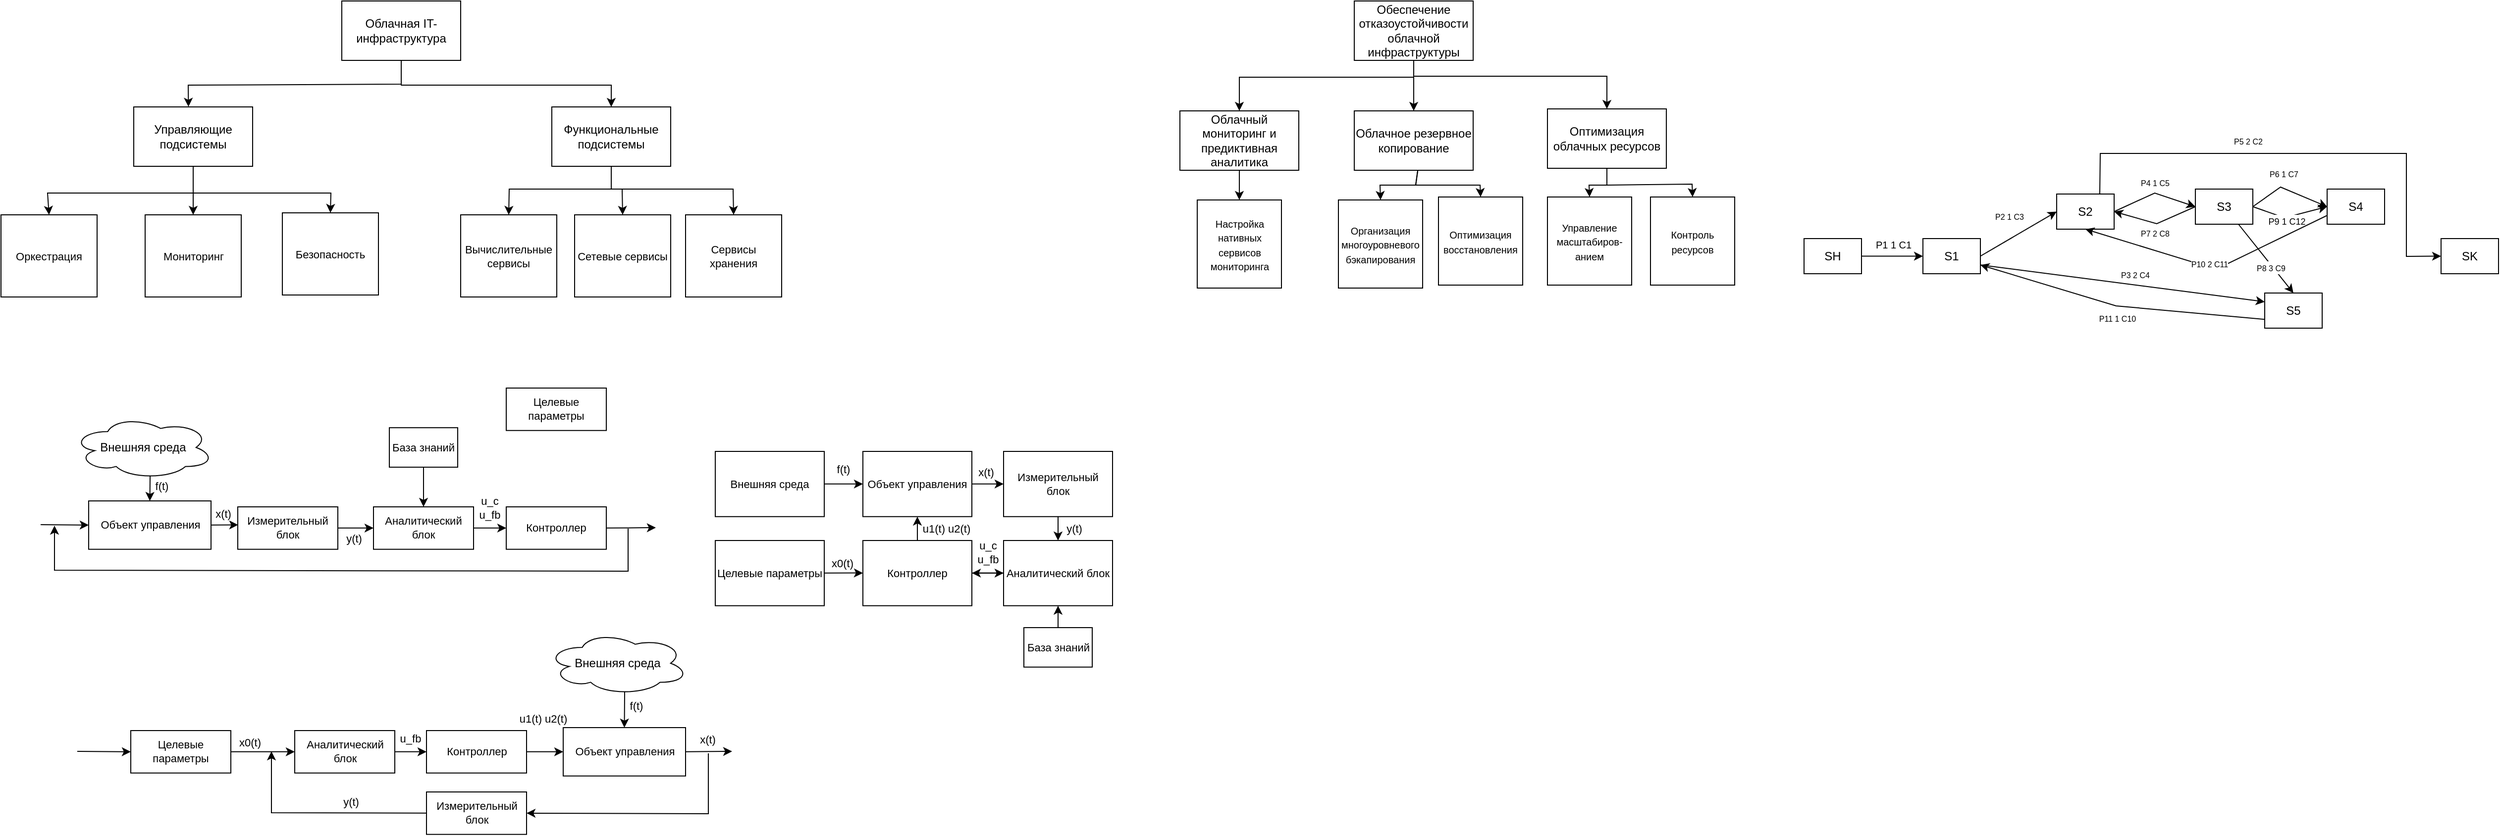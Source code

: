 <mxfile version="26.2.13">
  <diagram name="Страница — 1" id="a0nIVQFMLuUEzL4oQPMq">
    <mxGraphModel dx="2470" dy="957" grid="0" gridSize="10" guides="1" tooltips="1" connect="1" arrows="1" fold="1" page="0" pageScale="1" pageWidth="827" pageHeight="1169" background="light-dark(#FFFFFF,#FFFFFF)" math="0" shadow="0">
      <root>
        <mxCell id="0" />
        <mxCell id="1" parent="0" />
        <mxCell id="6AQP2gYK-ikNi4fo5GKm-2" value="&lt;font style=&quot;color: light-dark(rgb(0, 0, 0), rgb(0, 0, 0));&quot;&gt;Облачный мониторинг и предиктивная аналитика&lt;/font&gt;" style="rounded=0;whiteSpace=wrap;html=1;fillColor=light-dark(#FFFFFF,#FFFFFF);strokeColor=light-dark(#000000,#000000);" parent="1" vertex="1">
          <mxGeometry x="-330" y="38" width="120" height="60" as="geometry" />
        </mxCell>
        <mxCell id="6AQP2gYK-ikNi4fo5GKm-3" value="&lt;font style=&quot;color: light-dark(rgb(0, 0, 0), rgb(0, 0, 0));&quot;&gt;Облачное резервное копирование&lt;/font&gt;" style="rounded=0;whiteSpace=wrap;html=1;fillColor=light-dark(#FFFFFF,#FFFFFF);strokeColor=light-dark(#000000,#000000);" parent="1" vertex="1">
          <mxGeometry x="-154" y="38" width="120" height="60" as="geometry" />
        </mxCell>
        <mxCell id="6AQP2gYK-ikNi4fo5GKm-4" value="&lt;font style=&quot;color: light-dark(rgb(0, 0, 0), rgb(0, 0, 0));&quot;&gt;Оптимизация облачных ресурсов&lt;/font&gt;" style="rounded=0;whiteSpace=wrap;html=1;fillColor=light-dark(#FFFFFF,#FFFFFF);strokeColor=light-dark(#000000,#000000);" parent="1" vertex="1">
          <mxGeometry x="41" y="36" width="120" height="60" as="geometry" />
        </mxCell>
        <mxCell id="6AQP2gYK-ikNi4fo5GKm-5" value="Обеспечение отказоустойчивости облачной инфраструктуры" style="rounded=0;whiteSpace=wrap;html=1;fillColor=light-dark(#FFFFFF,#FFFFFF);strokeColor=light-dark(#000000,#000000);" parent="1" vertex="1">
          <mxGeometry x="-154" y="-73" width="120" height="60" as="geometry" />
        </mxCell>
        <mxCell id="6AQP2gYK-ikNi4fo5GKm-14" value="" style="endArrow=classic;html=1;rounded=0;exitX=0.5;exitY=1;exitDx=0;exitDy=0;entryX=0.5;entryY=0;entryDx=0;entryDy=0;strokeColor=light-dark(#000000,#000000);" parent="1" source="6AQP2gYK-ikNi4fo5GKm-5" target="6AQP2gYK-ikNi4fo5GKm-2" edge="1">
          <mxGeometry width="50" height="50" relative="1" as="geometry">
            <mxPoint x="-88" y="-3" as="sourcePoint" />
            <mxPoint x="-341" y="50" as="targetPoint" />
            <Array as="points">
              <mxPoint x="-94" y="4" />
              <mxPoint x="-270" y="4" />
            </Array>
          </mxGeometry>
        </mxCell>
        <mxCell id="6AQP2gYK-ikNi4fo5GKm-15" value="" style="endArrow=classic;html=1;rounded=0;exitX=0.5;exitY=1;exitDx=0;exitDy=0;entryX=0.5;entryY=0;entryDx=0;entryDy=0;strokeColor=light-dark(#000000,#000000);" parent="1" source="6AQP2gYK-ikNi4fo5GKm-5" target="6AQP2gYK-ikNi4fo5GKm-3" edge="1">
          <mxGeometry width="50" height="50" relative="1" as="geometry">
            <mxPoint x="-96" y="-9" as="sourcePoint" />
            <mxPoint x="-7" y="44" as="targetPoint" />
            <Array as="points" />
          </mxGeometry>
        </mxCell>
        <mxCell id="6AQP2gYK-ikNi4fo5GKm-17" value="" style="endArrow=classic;html=1;rounded=0;exitX=0.5;exitY=1;exitDx=0;exitDy=0;entryX=0.5;entryY=0;entryDx=0;entryDy=0;strokeColor=light-dark(#000000,#000000);" parent="1" source="6AQP2gYK-ikNi4fo5GKm-5" target="6AQP2gYK-ikNi4fo5GKm-4" edge="1">
          <mxGeometry width="50" height="50" relative="1" as="geometry">
            <mxPoint x="-88" y="-3" as="sourcePoint" />
            <mxPoint x="-3" y="50" as="targetPoint" />
            <Array as="points">
              <mxPoint x="-94" y="3" />
              <mxPoint x="101" y="3" />
            </Array>
          </mxGeometry>
        </mxCell>
        <mxCell id="6AQP2gYK-ikNi4fo5GKm-30" value="&lt;font style=&quot;color: light-dark(rgb(0, 0, 0), rgb(0, 0, 0)); font-size: 10px;&quot;&gt;Организация многоуровневого бэкапирования&lt;/font&gt;" style="rounded=0;whiteSpace=wrap;html=1;fillColor=light-dark(#FFFFFF,#FFFFFF);strokeColor=light-dark(#000000,#000000);" parent="1" vertex="1">
          <mxGeometry x="-170" y="128" width="85" height="89" as="geometry" />
        </mxCell>
        <mxCell id="6AQP2gYK-ikNi4fo5GKm-31" value="&lt;font style=&quot;color: light-dark(rgb(0, 0, 0), rgb(0, 0, 0)); font-size: 10px;&quot;&gt;Оптимизация восстановления&lt;/font&gt;" style="rounded=0;whiteSpace=wrap;html=1;fillColor=light-dark(#FFFFFF,#FFFFFF);strokeColor=light-dark(#000000,#000000);" parent="1" vertex="1">
          <mxGeometry x="-69" y="125" width="85" height="89" as="geometry" />
        </mxCell>
        <mxCell id="6AQP2gYK-ikNi4fo5GKm-32" value="&lt;font style=&quot;color: light-dark(rgb(0, 0, 0), rgb(0, 0, 0)); font-size: 10px;&quot;&gt;Управление масштабиров-анием&lt;/font&gt;" style="rounded=0;whiteSpace=wrap;html=1;fillColor=light-dark(#FFFFFF,#FFFFFF);strokeColor=light-dark(#000000,#000000);" parent="1" vertex="1">
          <mxGeometry x="41" y="125" width="85" height="89" as="geometry" />
        </mxCell>
        <mxCell id="6AQP2gYK-ikNi4fo5GKm-33" value="&lt;font style=&quot;color: light-dark(rgb(0, 0, 0), rgb(0, 0, 0)); font-size: 10px;&quot;&gt;Контроль ресурсов&lt;/font&gt;" style="rounded=0;whiteSpace=wrap;html=1;fillColor=light-dark(#FFFFFF,#FFFFFF);strokeColor=light-dark(#000000,#000000);" parent="1" vertex="1">
          <mxGeometry x="145" y="125" width="85" height="89" as="geometry" />
        </mxCell>
        <mxCell id="6AQP2gYK-ikNi4fo5GKm-28" value="&lt;font style=&quot;color: light-dark(rgb(0, 0, 0), rgb(0, 0, 0)); font-size: 10px;&quot;&gt;Настройка нативных сервисов мониторинга&lt;/font&gt;" style="rounded=0;whiteSpace=wrap;html=1;fillColor=light-dark(#FFFFFF,#FFFFFF);strokeColor=light-dark(#000000,#000000);" parent="1" vertex="1">
          <mxGeometry x="-312.5" y="128" width="85" height="89" as="geometry" />
        </mxCell>
        <mxCell id="6AQP2gYK-ikNi4fo5GKm-37" value="" style="endArrow=classic;html=1;rounded=0;exitX=0.5;exitY=1;exitDx=0;exitDy=0;entryX=0.5;entryY=0;entryDx=0;entryDy=0;strokeColor=light-dark(#000000,#000000);" parent="1" source="6AQP2gYK-ikNi4fo5GKm-2" target="6AQP2gYK-ikNi4fo5GKm-28" edge="1">
          <mxGeometry width="50" height="50" relative="1" as="geometry">
            <mxPoint x="-272" y="104" as="sourcePoint" />
            <mxPoint x="-347" y="134" as="targetPoint" />
            <Array as="points">
              <mxPoint x="-270" y="115" />
            </Array>
          </mxGeometry>
        </mxCell>
        <mxCell id="6AQP2gYK-ikNi4fo5GKm-39" value="" style="endArrow=classic;html=1;rounded=0;exitX=0.533;exitY=1.006;exitDx=0;exitDy=0;entryX=0.5;entryY=0;entryDx=0;entryDy=0;strokeColor=light-dark(#000000,#000000);exitPerimeter=0;" parent="1" source="6AQP2gYK-ikNi4fo5GKm-3" target="6AQP2gYK-ikNi4fo5GKm-30" edge="1">
          <mxGeometry width="50" height="50" relative="1" as="geometry">
            <mxPoint x="-94" y="103" as="sourcePoint" />
            <mxPoint x="-150" y="133" as="targetPoint" />
            <Array as="points">
              <mxPoint x="-92" y="113" />
              <mxPoint x="-128" y="113" />
            </Array>
          </mxGeometry>
        </mxCell>
        <mxCell id="6AQP2gYK-ikNi4fo5GKm-40" value="" style="endArrow=classic;html=1;rounded=0;exitX=0.535;exitY=0.999;exitDx=0;exitDy=0;entryX=0.5;entryY=0;entryDx=0;entryDy=0;strokeColor=light-dark(#000000,#000000);exitPerimeter=0;" parent="1" source="6AQP2gYK-ikNi4fo5GKm-3" target="6AQP2gYK-ikNi4fo5GKm-31" edge="1">
          <mxGeometry width="50" height="50" relative="1" as="geometry">
            <mxPoint x="-82" y="108" as="sourcePoint" />
            <mxPoint x="-117" y="138" as="targetPoint" />
            <Array as="points">
              <mxPoint x="-92" y="113" />
              <mxPoint x="-27" y="113" />
            </Array>
          </mxGeometry>
        </mxCell>
        <mxCell id="6AQP2gYK-ikNi4fo5GKm-41" value="" style="endArrow=classic;html=1;rounded=0;exitX=0.5;exitY=1;exitDx=0;exitDy=0;entryX=0.5;entryY=0;entryDx=0;entryDy=0;strokeColor=light-dark(#000000,#000000);" parent="1" source="6AQP2gYK-ikNi4fo5GKm-4" target="6AQP2gYK-ikNi4fo5GKm-32" edge="1">
          <mxGeometry width="50" height="50" relative="1" as="geometry">
            <mxPoint x="108" y="102" as="sourcePoint" />
            <mxPoint x="73" y="132" as="targetPoint" />
            <Array as="points">
              <mxPoint x="101" y="113" />
              <mxPoint x="83" y="113" />
            </Array>
          </mxGeometry>
        </mxCell>
        <mxCell id="6AQP2gYK-ikNi4fo5GKm-42" value="" style="endArrow=classic;html=1;rounded=0;exitX=0.5;exitY=1;exitDx=0;exitDy=0;entryX=0.5;entryY=0;entryDx=0;entryDy=0;strokeColor=light-dark(#000000,#000000);" parent="1" source="6AQP2gYK-ikNi4fo5GKm-4" target="6AQP2gYK-ikNi4fo5GKm-33" edge="1">
          <mxGeometry width="50" height="50" relative="1" as="geometry">
            <mxPoint x="111" y="106" as="sourcePoint" />
            <mxPoint x="94" y="135" as="targetPoint" />
            <Array as="points">
              <mxPoint x="101" y="113" />
              <mxPoint x="187" y="112" />
            </Array>
          </mxGeometry>
        </mxCell>
        <mxCell id="6AQP2gYK-ikNi4fo5GKm-43" value="&lt;font style=&quot;color: light-dark(rgb(0, 0, 0), rgb(0, 0, 0));&quot;&gt;Облачная IT-инфраструктура&lt;/font&gt;" style="rounded=0;whiteSpace=wrap;html=1;fillColor=light-dark(#FFFFFF,#FFFFFF);strokeColor=light-dark(#000000,#000000);" parent="1" vertex="1">
          <mxGeometry x="-1176" y="-73" width="120" height="60" as="geometry" />
        </mxCell>
        <mxCell id="6AQP2gYK-ikNi4fo5GKm-44" value="&lt;font style=&quot;color: light-dark(rgb(0, 0, 0), rgb(0, 0, 0));&quot;&gt;Управляющие подсистемы&lt;/font&gt;" style="rounded=0;whiteSpace=wrap;html=1;fillColor=light-dark(#FFFFFF,#FFFFFF);strokeColor=light-dark(#000000,#000000);" parent="1" vertex="1">
          <mxGeometry x="-1386" y="34" width="120" height="60" as="geometry" />
        </mxCell>
        <mxCell id="6AQP2gYK-ikNi4fo5GKm-45" value="&lt;font style=&quot;color: light-dark(rgb(0, 0, 0), rgb(0, 0, 0));&quot;&gt;Функциональные подсистемы&lt;/font&gt;" style="rounded=0;whiteSpace=wrap;html=1;fillColor=light-dark(#FFFFFF,#FFFFFF);strokeColor=light-dark(#000000,#000000);" parent="1" vertex="1">
          <mxGeometry x="-964" y="34" width="120" height="60" as="geometry" />
        </mxCell>
        <mxCell id="6AQP2gYK-ikNi4fo5GKm-46" value="&lt;font style=&quot;color: light-dark(rgb(0, 0, 0), rgb(0, 0, 0));&quot;&gt;Оркестрация&lt;/font&gt;" style="rounded=0;whiteSpace=wrap;html=1;fillColor=light-dark(#FFFFFF,#FFFFFF);strokeColor=light-dark(#000000,#000000);fontSize=11;" parent="1" vertex="1">
          <mxGeometry x="-1520" y="143" width="97" height="83" as="geometry" />
        </mxCell>
        <mxCell id="6AQP2gYK-ikNi4fo5GKm-50" value="&lt;font style=&quot;color: light-dark(rgb(0, 0, 0), rgb(0, 0, 0));&quot;&gt;Мониторинг&lt;/font&gt;" style="rounded=0;whiteSpace=wrap;html=1;fillColor=light-dark(#FFFFFF,#FFFFFF);strokeColor=light-dark(#000000,#000000);fontSize=11;" parent="1" vertex="1">
          <mxGeometry x="-1374.5" y="143" width="97" height="83" as="geometry" />
        </mxCell>
        <mxCell id="6AQP2gYK-ikNi4fo5GKm-51" value="&lt;font style=&quot;color: light-dark(rgb(0, 0, 0), rgb(0, 0, 0));&quot;&gt;Безопасность&lt;/font&gt;" style="rounded=0;whiteSpace=wrap;html=1;fillColor=light-dark(#FFFFFF,#FFFFFF);strokeColor=light-dark(#000000,#000000);fontSize=11;" parent="1" vertex="1">
          <mxGeometry x="-1236" y="141" width="97" height="83" as="geometry" />
        </mxCell>
        <mxCell id="6AQP2gYK-ikNi4fo5GKm-53" value="&lt;font style=&quot;color: light-dark(rgb(0, 0, 0), rgb(0, 0, 0));&quot;&gt;Вычислительные сервисы&lt;/font&gt;" style="rounded=0;whiteSpace=wrap;html=1;fillColor=light-dark(#FFFFFF,#FFFFFF);strokeColor=light-dark(#000000,#000000);fontSize=11;" parent="1" vertex="1">
          <mxGeometry x="-1056" y="143" width="97" height="83" as="geometry" />
        </mxCell>
        <mxCell id="6AQP2gYK-ikNi4fo5GKm-54" value="&lt;font style=&quot;color: light-dark(rgb(0, 0, 0), rgb(0, 0, 0));&quot;&gt;Сетевые сервисы&lt;/font&gt;" style="rounded=0;whiteSpace=wrap;html=1;fillColor=light-dark(#FFFFFF,#FFFFFF);strokeColor=light-dark(#000000,#000000);fontSize=11;" parent="1" vertex="1">
          <mxGeometry x="-941" y="143" width="97" height="83" as="geometry" />
        </mxCell>
        <mxCell id="6AQP2gYK-ikNi4fo5GKm-55" value="&lt;font style=&quot;color: light-dark(rgb(0, 0, 0), rgb(0, 0, 0));&quot;&gt;Сервисы хранения&lt;/font&gt;" style="rounded=0;whiteSpace=wrap;html=1;fillColor=light-dark(#FFFFFF,#FFFFFF);strokeColor=light-dark(#000000,#000000);fontSize=11;" parent="1" vertex="1">
          <mxGeometry x="-829" y="143" width="97" height="83" as="geometry" />
        </mxCell>
        <mxCell id="6AQP2gYK-ikNi4fo5GKm-57" value="" style="endArrow=classic;html=1;rounded=0;exitX=0.5;exitY=1;exitDx=0;exitDy=0;entryX=0.46;entryY=-0.003;entryDx=0;entryDy=0;strokeColor=light-dark(#000000,#000000);entryPerimeter=0;" parent="1" source="6AQP2gYK-ikNi4fo5GKm-43" target="6AQP2gYK-ikNi4fo5GKm-44" edge="1">
          <mxGeometry width="50" height="50" relative="1" as="geometry">
            <mxPoint x="-1062" y="4" as="sourcePoint" />
            <mxPoint x="-1137" y="34" as="targetPoint" />
            <Array as="points">
              <mxPoint x="-1116" y="11" />
              <mxPoint x="-1331" y="12" />
            </Array>
          </mxGeometry>
        </mxCell>
        <mxCell id="6AQP2gYK-ikNi4fo5GKm-58" value="" style="endArrow=classic;html=1;rounded=0;exitX=0.5;exitY=1;exitDx=0;exitDy=0;entryX=0.5;entryY=0;entryDx=0;entryDy=0;strokeColor=light-dark(#000000,#000000);" parent="1" source="6AQP2gYK-ikNi4fo5GKm-43" target="6AQP2gYK-ikNi4fo5GKm-45" edge="1">
          <mxGeometry width="50" height="50" relative="1" as="geometry">
            <mxPoint x="-1047" y="-5" as="sourcePoint" />
            <mxPoint x="-777" y="42" as="targetPoint" />
            <Array as="points">
              <mxPoint x="-1116" y="12" />
              <mxPoint x="-904" y="12" />
            </Array>
          </mxGeometry>
        </mxCell>
        <mxCell id="6AQP2gYK-ikNi4fo5GKm-59" value="" style="endArrow=classic;html=1;rounded=0;exitX=0.5;exitY=1;exitDx=0;exitDy=0;entryX=0.5;entryY=0;entryDx=0;entryDy=0;strokeColor=light-dark(#000000,#000000);" parent="1" source="6AQP2gYK-ikNi4fo5GKm-44" target="6AQP2gYK-ikNi4fo5GKm-46" edge="1">
          <mxGeometry width="50" height="50" relative="1" as="geometry">
            <mxPoint x="-1225" y="96" as="sourcePoint" />
            <mxPoint x="-1499" y="143" as="targetPoint" />
            <Array as="points">
              <mxPoint x="-1326" y="121" />
              <mxPoint x="-1473" y="121" />
            </Array>
          </mxGeometry>
        </mxCell>
        <mxCell id="6AQP2gYK-ikNi4fo5GKm-60" value="" style="endArrow=classic;html=1;rounded=0;entryX=0.5;entryY=0;entryDx=0;entryDy=0;strokeColor=light-dark(#000000,#000000);exitX=0.5;exitY=1;exitDx=0;exitDy=0;" parent="1" source="6AQP2gYK-ikNi4fo5GKm-44" target="6AQP2gYK-ikNi4fo5GKm-50" edge="1">
          <mxGeometry width="50" height="50" relative="1" as="geometry">
            <mxPoint x="-1321" y="104" as="sourcePoint" />
            <mxPoint x="-1494" y="153" as="targetPoint" />
            <Array as="points">
              <mxPoint x="-1326" y="121" />
            </Array>
          </mxGeometry>
        </mxCell>
        <mxCell id="6AQP2gYK-ikNi4fo5GKm-61" value="" style="endArrow=classic;html=1;rounded=0;entryX=0.5;entryY=0;entryDx=0;entryDy=0;strokeColor=light-dark(#000000,#000000);exitX=0.5;exitY=1;exitDx=0;exitDy=0;" parent="1" source="6AQP2gYK-ikNi4fo5GKm-44" target="6AQP2gYK-ikNi4fo5GKm-51" edge="1">
          <mxGeometry width="50" height="50" relative="1" as="geometry">
            <mxPoint x="-1376" y="104" as="sourcePoint" />
            <mxPoint x="-1316" y="153" as="targetPoint" />
            <Array as="points">
              <mxPoint x="-1326" y="121" />
              <mxPoint x="-1187" y="121" />
            </Array>
          </mxGeometry>
        </mxCell>
        <mxCell id="6AQP2gYK-ikNi4fo5GKm-63" value="" style="endArrow=classic;html=1;rounded=0;exitX=0.5;exitY=1;exitDx=0;exitDy=0;entryX=0.5;entryY=0;entryDx=0;entryDy=0;strokeColor=light-dark(#000000,#000000);" parent="1" source="6AQP2gYK-ikNi4fo5GKm-45" target="6AQP2gYK-ikNi4fo5GKm-53" edge="1">
          <mxGeometry width="50" height="50" relative="1" as="geometry">
            <mxPoint x="-871" y="106" as="sourcePoint" />
            <mxPoint x="-1049" y="155" as="targetPoint" />
            <Array as="points">
              <mxPoint x="-904" y="117" />
              <mxPoint x="-1007" y="117" />
            </Array>
          </mxGeometry>
        </mxCell>
        <mxCell id="6AQP2gYK-ikNi4fo5GKm-64" value="" style="endArrow=classic;html=1;rounded=0;exitX=0.5;exitY=1;exitDx=0;exitDy=0;entryX=0.5;entryY=0;entryDx=0;entryDy=0;strokeColor=light-dark(#000000,#000000);" parent="1" source="6AQP2gYK-ikNi4fo5GKm-45" target="6AQP2gYK-ikNi4fo5GKm-54" edge="1">
          <mxGeometry width="50" height="50" relative="1" as="geometry">
            <mxPoint x="-861" y="104" as="sourcePoint" />
            <mxPoint x="-997" y="153" as="targetPoint" />
            <Array as="points">
              <mxPoint x="-904" y="117" />
              <mxPoint x="-893" y="117" />
            </Array>
          </mxGeometry>
        </mxCell>
        <mxCell id="6AQP2gYK-ikNi4fo5GKm-65" value="" style="endArrow=classic;html=1;rounded=0;exitX=0.5;exitY=1;exitDx=0;exitDy=0;entryX=0.5;entryY=0;entryDx=0;entryDy=0;strokeColor=light-dark(#000000,#000000);" parent="1" source="6AQP2gYK-ikNi4fo5GKm-45" target="6AQP2gYK-ikNi4fo5GKm-55" edge="1">
          <mxGeometry width="50" height="50" relative="1" as="geometry">
            <mxPoint x="-861" y="103" as="sourcePoint" />
            <mxPoint x="-882" y="153" as="targetPoint" />
            <Array as="points">
              <mxPoint x="-904" y="117" />
              <mxPoint x="-781" y="117" />
            </Array>
          </mxGeometry>
        </mxCell>
        <mxCell id="mhssIghEb4lFtKGaB2iy-1" value="&lt;font style=&quot;color: light-dark(rgb(0, 0, 0), rgb(0, 0, 0));&quot;&gt;Внешняя среда&lt;/font&gt;" style="rounded=0;whiteSpace=wrap;html=1;fillColor=light-dark(#FFFFFF,#FFFFFF);strokeColor=light-dark(#000000,#000000);fontSize=11;" parent="1" vertex="1">
          <mxGeometry x="-799" y="382" width="110" height="65.87" as="geometry" />
        </mxCell>
        <mxCell id="mhssIghEb4lFtKGaB2iy-3" value="&lt;font style=&quot;color: light-dark(rgb(0, 0, 0), rgb(0, 0, 0));&quot;&gt;Объект управления&lt;/font&gt;" style="rounded=0;whiteSpace=wrap;html=1;fillColor=light-dark(#FFFFFF,#FFFFFF);strokeColor=light-dark(#000000,#000000);fontSize=11;" parent="1" vertex="1">
          <mxGeometry x="-650" y="382" width="110" height="65.87" as="geometry" />
        </mxCell>
        <mxCell id="mhssIghEb4lFtKGaB2iy-4" value="&lt;font style=&quot;color: light-dark(rgb(0, 0, 0), rgb(0, 0, 0));&quot;&gt;Аналитический блок&lt;/font&gt;" style="rounded=0;whiteSpace=wrap;html=1;fillColor=light-dark(#FFFFFF,#FFFFFF);strokeColor=light-dark(#000000,#000000);fontSize=11;" parent="1" vertex="1">
          <mxGeometry x="-508" y="472" width="110" height="65.87" as="geometry" />
        </mxCell>
        <mxCell id="mhssIghEb4lFtKGaB2iy-5" value="&lt;font style=&quot;color: light-dark(rgb(0, 0, 0), rgb(0, 0, 0));&quot;&gt;Контроллер&lt;/font&gt;" style="rounded=0;whiteSpace=wrap;html=1;fillColor=light-dark(#FFFFFF,#FFFFFF);strokeColor=light-dark(#000000,#000000);fontSize=11;" parent="1" vertex="1">
          <mxGeometry x="-650" y="472" width="110" height="65.87" as="geometry" />
        </mxCell>
        <mxCell id="mhssIghEb4lFtKGaB2iy-8" value="&lt;font style=&quot;color: light-dark(rgb(0, 0, 0), rgb(0, 0, 0));&quot;&gt;Измерительный блок&lt;/font&gt;" style="rounded=0;whiteSpace=wrap;html=1;fillColor=light-dark(#FFFFFF,#FFFFFF);strokeColor=light-dark(#000000,#000000);fontSize=11;" parent="1" vertex="1">
          <mxGeometry x="-508" y="382" width="110" height="65.87" as="geometry" />
        </mxCell>
        <mxCell id="mhssIghEb4lFtKGaB2iy-9" value="&lt;font style=&quot;color: light-dark(rgb(0, 0, 0), rgb(0, 0, 0));&quot;&gt;Целевые параметры&lt;/font&gt;" style="rounded=0;whiteSpace=wrap;html=1;fillColor=light-dark(#FFFFFF,#FFFFFF);strokeColor=light-dark(#000000,#000000);fontSize=11;" parent="1" vertex="1">
          <mxGeometry x="-799" y="472" width="110" height="65.87" as="geometry" />
        </mxCell>
        <mxCell id="mhssIghEb4lFtKGaB2iy-10" value="&lt;font style=&quot;color: light-dark(rgb(0, 0, 0), rgb(0, 0, 0));&quot;&gt;База знаний&lt;/font&gt;" style="rounded=0;whiteSpace=wrap;html=1;fillColor=light-dark(#FFFFFF,#FFFFFF);strokeColor=light-dark(#000000,#000000);fontSize=11;" parent="1" vertex="1">
          <mxGeometry x="-487.5" y="560" width="69" height="39.87" as="geometry" />
        </mxCell>
        <mxCell id="mhssIghEb4lFtKGaB2iy-11" value="f(t)" style="endArrow=classic;html=1;rounded=0;strokeColor=light-dark(#000000,#000000);exitX=1;exitY=0.5;exitDx=0;exitDy=0;entryX=0;entryY=0.5;entryDx=0;entryDy=0;fontColor=light-dark(#000000,#000000);labelBackgroundColor=light-dark(#FFFFFF,#FFFFFF);" parent="1" source="mhssIghEb4lFtKGaB2iy-1" target="mhssIghEb4lFtKGaB2iy-3" edge="1">
          <mxGeometry x="-0.026" y="15" width="50" height="50" relative="1" as="geometry">
            <mxPoint x="-709" y="339" as="sourcePoint" />
            <mxPoint x="-585" y="339" as="targetPoint" />
            <Array as="points" />
            <mxPoint as="offset" />
          </mxGeometry>
        </mxCell>
        <mxCell id="mhssIghEb4lFtKGaB2iy-12" value="" style="endArrow=classic;html=1;rounded=0;strokeColor=light-dark(#000000,#000000);exitX=0.5;exitY=0;exitDx=0;exitDy=0;entryX=0.5;entryY=1;entryDx=0;entryDy=0;" parent="1" source="mhssIghEb4lFtKGaB2iy-5" target="mhssIghEb4lFtKGaB2iy-3" edge="1">
          <mxGeometry width="50" height="50" relative="1" as="geometry">
            <mxPoint x="-679" y="425" as="sourcePoint" />
            <mxPoint x="-640" y="425" as="targetPoint" />
            <Array as="points" />
          </mxGeometry>
        </mxCell>
        <mxCell id="mhssIghEb4lFtKGaB2iy-23" value="u1(t) u2(t)" style="edgeLabel;html=1;align=center;verticalAlign=middle;resizable=0;points=[];labelBackgroundColor=light-dark(#FFFFFF,#FFFFFF);fontColor=light-dark(#000000,#000000);" parent="mhssIghEb4lFtKGaB2iy-12" vertex="1" connectable="0">
          <mxGeometry x="-0.026" relative="1" as="geometry">
            <mxPoint x="29" as="offset" />
          </mxGeometry>
        </mxCell>
        <mxCell id="mhssIghEb4lFtKGaB2iy-13" value="" style="endArrow=classic;html=1;rounded=0;strokeColor=light-dark(#000000,#000000);exitX=0;exitY=0.5;exitDx=0;exitDy=0;entryX=1;entryY=0.5;entryDx=0;entryDy=0;" parent="1" source="mhssIghEb4lFtKGaB2iy-4" target="mhssIghEb4lFtKGaB2iy-5" edge="1">
          <mxGeometry width="50" height="50" relative="1" as="geometry">
            <mxPoint x="-585" y="482" as="sourcePoint" />
            <mxPoint x="-585" y="458" as="targetPoint" />
            <Array as="points" />
          </mxGeometry>
        </mxCell>
        <mxCell id="mhssIghEb4lFtKGaB2iy-14" value="" style="endArrow=classic;html=1;rounded=0;strokeColor=light-dark(#000000,#000000);exitX=1;exitY=0.5;exitDx=0;exitDy=0;entryX=0;entryY=0.5;entryDx=0;entryDy=0;" parent="1" source="mhssIghEb4lFtKGaB2iy-3" target="mhssIghEb4lFtKGaB2iy-8" edge="1">
          <mxGeometry width="50" height="50" relative="1" as="geometry">
            <mxPoint x="-679" y="425" as="sourcePoint" />
            <mxPoint x="-640" y="425" as="targetPoint" />
            <Array as="points" />
          </mxGeometry>
        </mxCell>
        <mxCell id="mhssIghEb4lFtKGaB2iy-21" value="&lt;font style=&quot;color: light-dark(rgb(0, 0, 0), rgb(0, 0, 0)); background-color: light-dark(rgb(255, 255, 255), rgb(255, 255, 255));&quot;&gt;x(t)&lt;/font&gt;" style="edgeLabel;html=1;align=center;verticalAlign=middle;resizable=0;points=[];" parent="mhssIghEb4lFtKGaB2iy-14" vertex="1" connectable="0">
          <mxGeometry x="-0.01" y="-1" relative="1" as="geometry">
            <mxPoint x="-2" y="-13" as="offset" />
          </mxGeometry>
        </mxCell>
        <mxCell id="mhssIghEb4lFtKGaB2iy-15" value="" style="endArrow=classic;html=1;rounded=0;strokeColor=light-dark(#000000,#000000);exitX=1;exitY=0.5;exitDx=0;exitDy=0;entryX=0;entryY=0.5;entryDx=0;entryDy=0;" parent="1" source="mhssIghEb4lFtKGaB2iy-9" target="mhssIghEb4lFtKGaB2iy-5" edge="1">
          <mxGeometry width="50" height="50" relative="1" as="geometry">
            <mxPoint x="-673" y="504.76" as="sourcePoint" />
            <mxPoint x="-661" y="496" as="targetPoint" />
            <Array as="points">
              <mxPoint x="-658" y="504.76" />
            </Array>
          </mxGeometry>
        </mxCell>
        <mxCell id="mhssIghEb4lFtKGaB2iy-19" value="&lt;font style=&quot;color: light-dark(rgb(0, 0, 0), rgb(0, 0, 0));&quot;&gt;x0(t)&lt;/font&gt;" style="edgeLabel;html=1;align=center;verticalAlign=middle;resizable=0;points=[];labelBackgroundColor=light-dark(#FFFFFF,#FFFFFF);" parent="mhssIghEb4lFtKGaB2iy-15" vertex="1" connectable="0">
          <mxGeometry x="0.017" y="1" relative="1" as="geometry">
            <mxPoint x="-2" y="-9" as="offset" />
          </mxGeometry>
        </mxCell>
        <mxCell id="mhssIghEb4lFtKGaB2iy-16" value="" style="endArrow=classic;html=1;rounded=0;strokeColor=light-dark(#000000,#000000);exitX=0.5;exitY=0;exitDx=0;exitDy=0;entryX=0.5;entryY=1;entryDx=0;entryDy=0;" parent="1" source="mhssIghEb4lFtKGaB2iy-10" target="mhssIghEb4lFtKGaB2iy-4" edge="1">
          <mxGeometry width="50" height="50" relative="1" as="geometry">
            <mxPoint x="-585" y="482" as="sourcePoint" />
            <mxPoint x="-585" y="458" as="targetPoint" />
            <Array as="points" />
          </mxGeometry>
        </mxCell>
        <mxCell id="mhssIghEb4lFtKGaB2iy-17" value="" style="endArrow=classic;html=1;rounded=0;strokeColor=light-dark(#000000,#000000);exitX=0.5;exitY=1;exitDx=0;exitDy=0;entryX=0.5;entryY=0;entryDx=0;entryDy=0;" parent="1" source="mhssIghEb4lFtKGaB2iy-8" target="mhssIghEb4lFtKGaB2iy-4" edge="1">
          <mxGeometry width="50" height="50" relative="1" as="geometry">
            <mxPoint x="-530" y="425" as="sourcePoint" />
            <mxPoint x="-498" y="425" as="targetPoint" />
            <Array as="points" />
          </mxGeometry>
        </mxCell>
        <mxCell id="mhssIghEb4lFtKGaB2iy-20" value="&lt;font style=&quot;color: light-dark(rgb(0, 0, 0), rgb(0, 0, 0)); background-color: light-dark(rgb(255, 255, 255), rgb(255, 255, 255));&quot;&gt;y(t)&lt;/font&gt;" style="edgeLabel;html=1;align=center;verticalAlign=middle;resizable=0;points=[];" parent="mhssIghEb4lFtKGaB2iy-17" vertex="1" connectable="0">
          <mxGeometry x="-0.181" y="1" relative="1" as="geometry">
            <mxPoint x="15" y="2" as="offset" />
          </mxGeometry>
        </mxCell>
        <mxCell id="mhssIghEb4lFtKGaB2iy-18" value="" style="endArrow=classic;html=1;rounded=0;strokeColor=light-dark(#000000,#000000);exitX=1;exitY=0.5;exitDx=0;exitDy=0;entryX=0;entryY=0.5;entryDx=0;entryDy=0;labelBackgroundColor=light-dark(#FFFFFF,#FFFFFF);fontColor=light-dark(#000000,#000000);" parent="1" source="mhssIghEb4lFtKGaB2iy-5" target="mhssIghEb4lFtKGaB2iy-4" edge="1">
          <mxGeometry width="50" height="50" relative="1" as="geometry">
            <mxPoint x="-498" y="515" as="sourcePoint" />
            <mxPoint x="-530" y="515" as="targetPoint" />
            <Array as="points" />
          </mxGeometry>
        </mxCell>
        <mxCell id="mhssIghEb4lFtKGaB2iy-22" value="&lt;font style=&quot;&quot;&gt;u_c&lt;/font&gt;&lt;div&gt;&lt;font style=&quot;&quot;&gt;u&lt;/font&gt;&lt;font style=&quot;&quot;&gt;_fb&lt;/font&gt;&lt;/div&gt;" style="edgeLabel;html=1;align=center;verticalAlign=middle;resizable=0;points=[];fontColor=light-dark(#000000,#000000);labelBackgroundColor=light-dark(#FFFFFF,#FFFFFF);" parent="mhssIghEb4lFtKGaB2iy-18" vertex="1" connectable="0">
          <mxGeometry x="-0.036" y="1" relative="1" as="geometry">
            <mxPoint y="-20" as="offset" />
          </mxGeometry>
        </mxCell>
        <mxCell id="jV3gGKa5Fmmbf1-N-DnH-1" value="Внешняя среда" style="shape=cloud;whiteSpace=wrap;html=1;" parent="1" vertex="1">
          <mxGeometry x="-1448" y="346" width="142.75" height="64" as="geometry" />
        </mxCell>
        <mxCell id="jV3gGKa5Fmmbf1-N-DnH-3" value="&lt;font style=&quot;color: light-dark(rgb(0, 0, 0), rgb(0, 0, 0));&quot;&gt;Объект управления&lt;/font&gt;" style="rounded=0;whiteSpace=wrap;html=1;fillColor=light-dark(#FFFFFF,#FFFFFF);strokeColor=light-dark(#000000,#000000);fontSize=11;" parent="1" vertex="1">
          <mxGeometry x="-1431.5" y="432" width="123.5" height="48.87" as="geometry" />
        </mxCell>
        <mxCell id="jV3gGKa5Fmmbf1-N-DnH-4" value="&lt;font style=&quot;color: light-dark(rgb(0, 0, 0), rgb(0, 0, 0));&quot;&gt;Целевые параметры&lt;/font&gt;" style="rounded=0;whiteSpace=wrap;html=1;fillColor=light-dark(#FFFFFF,#FFFFFF);strokeColor=light-dark(#000000,#000000);fontSize=11;" parent="1" vertex="1">
          <mxGeometry x="-1010" y="318" width="101" height="42.87" as="geometry" />
        </mxCell>
        <mxCell id="jV3gGKa5Fmmbf1-N-DnH-7" value="Контроллер" style="rounded=0;whiteSpace=wrap;html=1;fillColor=light-dark(#FFFFFF,#FFFFFF);strokeColor=light-dark(#000000,#000000);fontSize=11;" parent="1" vertex="1">
          <mxGeometry x="-1010" y="438" width="101" height="42.87" as="geometry" />
        </mxCell>
        <mxCell id="jV3gGKa5Fmmbf1-N-DnH-8" value="Аналитический блок" style="rounded=0;whiteSpace=wrap;html=1;fillColor=light-dark(#FFFFFF,#FFFFFF);strokeColor=light-dark(#000000,#000000);fontSize=11;" parent="1" vertex="1">
          <mxGeometry x="-1144" y="438" width="101" height="42.87" as="geometry" />
        </mxCell>
        <mxCell id="jV3gGKa5Fmmbf1-N-DnH-9" value="Измерительный блок" style="rounded=0;whiteSpace=wrap;html=1;fillColor=light-dark(#FFFFFF,#FFFFFF);strokeColor=light-dark(#000000,#000000);fontSize=11;" parent="1" vertex="1">
          <mxGeometry x="-1281" y="438" width="101" height="42.87" as="geometry" />
        </mxCell>
        <mxCell id="jV3gGKa5Fmmbf1-N-DnH-10" value="&lt;font style=&quot;color: light-dark(rgb(0, 0, 0), rgb(0, 0, 0));&quot;&gt;База знаний&lt;/font&gt;" style="rounded=0;whiteSpace=wrap;html=1;fillColor=light-dark(#FFFFFF,#FFFFFF);strokeColor=light-dark(#000000,#000000);fontSize=11;" parent="1" vertex="1">
          <mxGeometry x="-1128" y="358.06" width="69" height="39.87" as="geometry" />
        </mxCell>
        <mxCell id="jV3gGKa5Fmmbf1-N-DnH-11" value="f(t)" style="endArrow=classic;html=1;rounded=0;strokeColor=light-dark(#000000,#000000);exitX=0.55;exitY=0.95;exitDx=0;exitDy=0;entryX=0.5;entryY=0;entryDx=0;entryDy=0;fontColor=light-dark(#000000,#000000);labelBackgroundColor=light-dark(#FFFFFF,#FFFFFF);exitPerimeter=0;" parent="1" source="jV3gGKa5Fmmbf1-N-DnH-1" target="jV3gGKa5Fmmbf1-N-DnH-3" edge="1">
          <mxGeometry x="-0.2" y="12" width="50" height="50" relative="1" as="geometry">
            <mxPoint x="-1170" y="418" as="sourcePoint" />
            <mxPoint x="-1131" y="418" as="targetPoint" />
            <Array as="points" />
            <mxPoint as="offset" />
          </mxGeometry>
        </mxCell>
        <mxCell id="jV3gGKa5Fmmbf1-N-DnH-12" value="" style="endArrow=classic;html=1;rounded=0;strokeColor=light-dark(#000000,#000000);exitX=1;exitY=0.5;exitDx=0;exitDy=0;entryX=0.004;entryY=0.425;entryDx=0;entryDy=0;entryPerimeter=0;" parent="1" source="jV3gGKa5Fmmbf1-N-DnH-3" target="jV3gGKa5Fmmbf1-N-DnH-9" edge="1">
          <mxGeometry width="50" height="50" relative="1" as="geometry">
            <mxPoint x="-1197" y="407" as="sourcePoint" />
            <mxPoint x="-1165" y="407" as="targetPoint" />
            <Array as="points" />
          </mxGeometry>
        </mxCell>
        <mxCell id="jV3gGKa5Fmmbf1-N-DnH-13" value="&lt;font style=&quot;color: light-dark(rgb(0, 0, 0), rgb(0, 0, 0)); background-color: light-dark(rgb(255, 255, 255), rgb(255, 255, 255));&quot;&gt;x(t)&lt;/font&gt;" style="edgeLabel;html=1;align=center;verticalAlign=middle;resizable=0;points=[];" parent="jV3gGKa5Fmmbf1-N-DnH-12" vertex="1" connectable="0">
          <mxGeometry x="-0.01" y="-1" relative="1" as="geometry">
            <mxPoint x="-2" y="-13" as="offset" />
          </mxGeometry>
        </mxCell>
        <mxCell id="jV3gGKa5Fmmbf1-N-DnH-16" value="" style="endArrow=classic;html=1;rounded=0;strokeColor=light-dark(#000000,#000000);exitX=1;exitY=0.5;exitDx=0;exitDy=0;entryX=0;entryY=0.5;entryDx=0;entryDy=0;" parent="1" source="jV3gGKa5Fmmbf1-N-DnH-9" target="jV3gGKa5Fmmbf1-N-DnH-8" edge="1">
          <mxGeometry width="50" height="50" relative="1" as="geometry">
            <mxPoint x="-1156" y="402.94" as="sourcePoint" />
            <mxPoint x="-1156" y="426.94" as="targetPoint" />
            <Array as="points" />
          </mxGeometry>
        </mxCell>
        <mxCell id="jV3gGKa5Fmmbf1-N-DnH-17" value="&lt;font style=&quot;color: light-dark(rgb(0, 0, 0), rgb(0, 0, 0)); background-color: light-dark(rgb(255, 255, 255), rgb(255, 255, 255));&quot;&gt;y(t)&lt;/font&gt;" style="edgeLabel;html=1;align=center;verticalAlign=middle;resizable=0;points=[];" parent="jV3gGKa5Fmmbf1-N-DnH-16" vertex="1" connectable="0">
          <mxGeometry x="-0.181" y="1" relative="1" as="geometry">
            <mxPoint x="1" y="11" as="offset" />
          </mxGeometry>
        </mxCell>
        <mxCell id="jV3gGKa5Fmmbf1-N-DnH-18" value="" style="endArrow=classic;html=1;rounded=0;strokeColor=light-dark(#000000,#000000);exitX=1;exitY=0.5;exitDx=0;exitDy=0;entryX=0;entryY=0.5;entryDx=0;entryDy=0;labelBackgroundColor=light-dark(#FFFFFF,#FFFFFF);fontColor=light-dark(#000000,#000000);" parent="1" source="jV3gGKa5Fmmbf1-N-DnH-8" target="jV3gGKa5Fmmbf1-N-DnH-7" edge="1">
          <mxGeometry width="50" height="50" relative="1" as="geometry">
            <mxPoint x="-1028" y="511" as="sourcePoint" />
            <mxPoint x="-996" y="511" as="targetPoint" />
            <Array as="points" />
          </mxGeometry>
        </mxCell>
        <mxCell id="jV3gGKa5Fmmbf1-N-DnH-19" value="&lt;font style=&quot;&quot;&gt;u_c&lt;/font&gt;&lt;div&gt;&lt;font style=&quot;&quot;&gt;u&lt;/font&gt;&lt;font style=&quot;&quot;&gt;_fb&lt;/font&gt;&lt;/div&gt;" style="edgeLabel;html=1;align=center;verticalAlign=middle;resizable=0;points=[];fontColor=light-dark(#000000,#000000);labelBackgroundColor=light-dark(#FFFFFF,#FFFFFF);" parent="jV3gGKa5Fmmbf1-N-DnH-18" vertex="1" connectable="0">
          <mxGeometry x="-0.036" y="1" relative="1" as="geometry">
            <mxPoint y="-20" as="offset" />
          </mxGeometry>
        </mxCell>
        <mxCell id="jV3gGKa5Fmmbf1-N-DnH-22" value="" style="endArrow=classic;html=1;rounded=0;strokeColor=light-dark(#000000,#000000);exitX=0.5;exitY=1;exitDx=0;exitDy=0;entryX=0.5;entryY=0;entryDx=0;entryDy=0;" parent="1" source="jV3gGKa5Fmmbf1-N-DnH-10" target="jV3gGKa5Fmmbf1-N-DnH-8" edge="1">
          <mxGeometry width="50" height="50" relative="1" as="geometry">
            <mxPoint x="-885.0" y="432" as="sourcePoint" />
            <mxPoint x="-885.0" y="410" as="targetPoint" />
            <Array as="points" />
          </mxGeometry>
        </mxCell>
        <mxCell id="jV3gGKa5Fmmbf1-N-DnH-23" value="" style="endArrow=classic;html=1;rounded=0;strokeColor=light-dark(#000000,#000000);entryX=0;entryY=0.5;entryDx=0;entryDy=0;" parent="1" target="jV3gGKa5Fmmbf1-N-DnH-3" edge="1">
          <mxGeometry width="50" height="50" relative="1" as="geometry">
            <mxPoint x="-1480" y="456" as="sourcePoint" />
            <mxPoint x="-1491" y="461" as="targetPoint" />
            <Array as="points" />
          </mxGeometry>
        </mxCell>
        <mxCell id="jV3gGKa5Fmmbf1-N-DnH-24" value="" style="endArrow=classic;html=1;rounded=0;strokeColor=light-dark(#000000,#000000);exitX=1;exitY=0.5;exitDx=0;exitDy=0;" parent="1" source="jV3gGKa5Fmmbf1-N-DnH-7" edge="1">
          <mxGeometry width="50" height="50" relative="1" as="geometry">
            <mxPoint x="-893" y="454" as="sourcePoint" />
            <mxPoint x="-859" y="459" as="targetPoint" />
            <Array as="points" />
          </mxGeometry>
        </mxCell>
        <mxCell id="jV3gGKa5Fmmbf1-N-DnH-25" value="" style="endArrow=classic;html=1;rounded=0;strokeColor=light-dark(#000000,#000000);" parent="1" edge="1">
          <mxGeometry width="50" height="50" relative="1" as="geometry">
            <mxPoint x="-887" y="460" as="sourcePoint" />
            <mxPoint x="-1466" y="457" as="targetPoint" />
            <Array as="points">
              <mxPoint x="-887" y="503" />
              <mxPoint x="-1466" y="502" />
            </Array>
          </mxGeometry>
        </mxCell>
        <mxCell id="jV3gGKa5Fmmbf1-N-DnH-26" value="" style="endArrow=classic;html=1;rounded=0;strokeColor=light-dark(#000000,#000000);exitX=1;exitY=0.5;exitDx=0;exitDy=0;entryX=0;entryY=0.5;entryDx=0;entryDy=0;" parent="1" source="jV3gGKa5Fmmbf1-N-DnH-32" target="jV3gGKa5Fmmbf1-N-DnH-30" edge="1">
          <mxGeometry width="50" height="50" relative="1" as="geometry">
            <mxPoint x="-1209" y="318" as="sourcePoint" />
            <mxPoint x="-1316" y="685" as="targetPoint" />
            <Array as="points" />
          </mxGeometry>
        </mxCell>
        <mxCell id="jV3gGKa5Fmmbf1-N-DnH-27" value="&lt;font style=&quot;color: light-dark(rgb(0, 0, 0), rgb(0, 0, 0));&quot;&gt;x0(t)&lt;/font&gt;" style="edgeLabel;html=1;align=center;verticalAlign=middle;resizable=0;points=[];labelBackgroundColor=light-dark(#FFFFFF,#FFFFFF);" parent="jV3gGKa5Fmmbf1-N-DnH-26" vertex="1" connectable="0">
          <mxGeometry x="0.017" y="1" relative="1" as="geometry">
            <mxPoint x="-14" y="-9" as="offset" />
          </mxGeometry>
        </mxCell>
        <mxCell id="jV3gGKa5Fmmbf1-N-DnH-28" value="&lt;font style=&quot;color: light-dark(rgb(0, 0, 0), rgb(0, 0, 0));&quot;&gt;Объект управления&lt;/font&gt;" style="rounded=0;whiteSpace=wrap;html=1;fillColor=light-dark(#FFFFFF,#FFFFFF);strokeColor=light-dark(#000000,#000000);fontSize=11;" parent="1" vertex="1">
          <mxGeometry x="-952.5" y="661" width="123.5" height="48.87" as="geometry" />
        </mxCell>
        <mxCell id="jV3gGKa5Fmmbf1-N-DnH-29" value="Контроллер" style="rounded=0;whiteSpace=wrap;html=1;fillColor=light-dark(#FFFFFF,#FFFFFF);strokeColor=light-dark(#000000,#000000);fontSize=11;" parent="1" vertex="1">
          <mxGeometry x="-1090.5" y="664" width="101" height="42.87" as="geometry" />
        </mxCell>
        <mxCell id="jV3gGKa5Fmmbf1-N-DnH-30" value="Аналитический блок" style="rounded=0;whiteSpace=wrap;html=1;fillColor=light-dark(#FFFFFF,#FFFFFF);strokeColor=light-dark(#000000,#000000);fontSize=11;" parent="1" vertex="1">
          <mxGeometry x="-1223.5" y="664" width="101" height="42.87" as="geometry" />
        </mxCell>
        <mxCell id="jV3gGKa5Fmmbf1-N-DnH-31" value="Измерительный блок" style="rounded=0;whiteSpace=wrap;html=1;fillColor=light-dark(#FFFFFF,#FFFFFF);strokeColor=light-dark(#000000,#000000);fontSize=11;" parent="1" vertex="1">
          <mxGeometry x="-1090.5" y="726" width="101" height="42.87" as="geometry" />
        </mxCell>
        <mxCell id="jV3gGKa5Fmmbf1-N-DnH-32" value="&lt;font style=&quot;color: light-dark(rgb(0, 0, 0), rgb(0, 0, 0));&quot;&gt;Целевые параметры&lt;/font&gt;" style="rounded=0;whiteSpace=wrap;html=1;fillColor=light-dark(#FFFFFF,#FFFFFF);strokeColor=light-dark(#000000,#000000);fontSize=11;" parent="1" vertex="1">
          <mxGeometry x="-1389" y="664" width="101" height="42.87" as="geometry" />
        </mxCell>
        <mxCell id="jV3gGKa5Fmmbf1-N-DnH-33" value="" style="endArrow=classic;html=1;rounded=0;strokeColor=light-dark(#000000,#000000);exitX=1;exitY=0.5;exitDx=0;exitDy=0;" parent="1" source="jV3gGKa5Fmmbf1-N-DnH-28" edge="1">
          <mxGeometry width="50" height="50" relative="1" as="geometry">
            <mxPoint x="-1298" y="466" as="sourcePoint" />
            <mxPoint x="-782" y="685" as="targetPoint" />
            <Array as="points" />
          </mxGeometry>
        </mxCell>
        <mxCell id="jV3gGKa5Fmmbf1-N-DnH-34" value="&lt;font style=&quot;color: light-dark(rgb(0, 0, 0), rgb(0, 0, 0)); background-color: light-dark(rgb(255, 255, 255), rgb(255, 255, 255));&quot;&gt;x(t)&lt;/font&gt;" style="edgeLabel;html=1;align=center;verticalAlign=middle;resizable=0;points=[];" parent="jV3gGKa5Fmmbf1-N-DnH-33" vertex="1" connectable="0">
          <mxGeometry x="-0.01" y="-1" relative="1" as="geometry">
            <mxPoint x="-2" y="-13" as="offset" />
          </mxGeometry>
        </mxCell>
        <mxCell id="jV3gGKa5Fmmbf1-N-DnH-35" value="" style="endArrow=classic;html=1;rounded=0;strokeColor=light-dark(#000000,#000000);entryX=0;entryY=0.5;entryDx=0;entryDy=0;" parent="1" target="jV3gGKa5Fmmbf1-N-DnH-32" edge="1">
          <mxGeometry width="50" height="50" relative="1" as="geometry">
            <mxPoint x="-1443" y="685" as="sourcePoint" />
            <mxPoint x="-1548" y="685.02" as="targetPoint" />
            <Array as="points" />
          </mxGeometry>
        </mxCell>
        <mxCell id="jV3gGKa5Fmmbf1-N-DnH-38" value="" style="endArrow=classic;html=1;rounded=0;strokeColor=light-dark(#000000,#000000);exitX=1;exitY=0.5;exitDx=0;exitDy=0;entryX=0;entryY=0.5;entryDx=0;entryDy=0;labelBackgroundColor=light-dark(#FFFFFF,#FFFFFF);fontColor=light-dark(#000000,#000000);" parent="1" source="jV3gGKa5Fmmbf1-N-DnH-30" target="jV3gGKa5Fmmbf1-N-DnH-29" edge="1">
          <mxGeometry width="50" height="50" relative="1" as="geometry">
            <mxPoint x="-1033" y="469" as="sourcePoint" />
            <mxPoint x="-1000" y="469" as="targetPoint" />
            <Array as="points" />
          </mxGeometry>
        </mxCell>
        <mxCell id="jV3gGKa5Fmmbf1-N-DnH-39" value="&lt;br&gt;&lt;div&gt;&lt;font style=&quot;&quot;&gt;u&lt;/font&gt;&lt;font style=&quot;&quot;&gt;_fb&lt;/font&gt;&lt;/div&gt;" style="edgeLabel;html=1;align=center;verticalAlign=middle;resizable=0;points=[];fontColor=light-dark(#000000,#000000);labelBackgroundColor=light-dark(#FFFFFF,#FFFFFF);" parent="jV3gGKa5Fmmbf1-N-DnH-38" vertex="1" connectable="0">
          <mxGeometry x="-0.036" y="1" relative="1" as="geometry">
            <mxPoint y="-20" as="offset" />
          </mxGeometry>
        </mxCell>
        <mxCell id="jV3gGKa5Fmmbf1-N-DnH-40" value="" style="endArrow=classic;html=1;rounded=0;strokeColor=light-dark(#000000,#000000);exitX=1;exitY=0.5;exitDx=0;exitDy=0;entryX=0;entryY=0.5;entryDx=0;entryDy=0;" parent="1" source="jV3gGKa5Fmmbf1-N-DnH-29" target="jV3gGKa5Fmmbf1-N-DnH-28" edge="1">
          <mxGeometry width="50" height="50" relative="1" as="geometry">
            <mxPoint x="-585" y="482" as="sourcePoint" />
            <mxPoint x="-585" y="458" as="targetPoint" />
            <Array as="points" />
          </mxGeometry>
        </mxCell>
        <mxCell id="jV3gGKa5Fmmbf1-N-DnH-41" value="u1(t) u2(t)" style="edgeLabel;html=1;align=center;verticalAlign=middle;resizable=0;points=[];labelBackgroundColor=light-dark(#FFFFFF,#FFFFFF);fontColor=light-dark(#000000,#000000);" parent="jV3gGKa5Fmmbf1-N-DnH-40" vertex="1" connectable="0">
          <mxGeometry x="-0.026" relative="1" as="geometry">
            <mxPoint x="-2" y="-34" as="offset" />
          </mxGeometry>
        </mxCell>
        <mxCell id="jV3gGKa5Fmmbf1-N-DnH-42" value="" style="endArrow=classic;html=1;rounded=0;entryX=1;entryY=0.5;entryDx=0;entryDy=0;" parent="1" target="jV3gGKa5Fmmbf1-N-DnH-31" edge="1">
          <mxGeometry width="50" height="50" relative="1" as="geometry">
            <mxPoint x="-806" y="687" as="sourcePoint" />
            <mxPoint x="-1044" y="558" as="targetPoint" />
            <Array as="points">
              <mxPoint x="-806" y="748" />
            </Array>
          </mxGeometry>
        </mxCell>
        <mxCell id="jV3gGKa5Fmmbf1-N-DnH-43" value="" style="endArrow=classic;html=1;rounded=0;exitX=0;exitY=0.5;exitDx=0;exitDy=0;" parent="1" source="jV3gGKa5Fmmbf1-N-DnH-31" edge="1">
          <mxGeometry width="50" height="50" relative="1" as="geometry">
            <mxPoint x="-1094" y="608" as="sourcePoint" />
            <mxPoint x="-1247" y="685" as="targetPoint" />
            <Array as="points">
              <mxPoint x="-1247" y="747" />
            </Array>
          </mxGeometry>
        </mxCell>
        <mxCell id="jV3gGKa5Fmmbf1-N-DnH-46" value="y(t)" style="edgeLabel;html=1;align=center;verticalAlign=middle;resizable=0;points=[];" parent="jV3gGKa5Fmmbf1-N-DnH-43" vertex="1" connectable="0">
          <mxGeometry x="-0.365" relative="1" as="geometry">
            <mxPoint x="-7" y="-11" as="offset" />
          </mxGeometry>
        </mxCell>
        <mxCell id="jV3gGKa5Fmmbf1-N-DnH-44" value="Внешняя среда" style="shape=cloud;whiteSpace=wrap;html=1;" parent="1" vertex="1">
          <mxGeometry x="-969" y="564" width="142.75" height="64" as="geometry" />
        </mxCell>
        <mxCell id="jV3gGKa5Fmmbf1-N-DnH-45" value="f(t)" style="endArrow=classic;html=1;rounded=0;strokeColor=light-dark(#000000,#000000);exitX=0.55;exitY=0.95;exitDx=0;exitDy=0;entryX=0.5;entryY=0;entryDx=0;entryDy=0;fontColor=light-dark(#000000,#000000);labelBackgroundColor=light-dark(#FFFFFF,#FFFFFF);exitPerimeter=0;" parent="1" source="jV3gGKa5Fmmbf1-N-DnH-44" target="jV3gGKa5Fmmbf1-N-DnH-28" edge="1">
          <mxGeometry x="-0.2" y="12" width="50" height="50" relative="1" as="geometry">
            <mxPoint x="-897" y="621" as="sourcePoint" />
            <mxPoint x="-898" y="646" as="targetPoint" />
            <Array as="points" />
            <mxPoint as="offset" />
          </mxGeometry>
        </mxCell>
        <mxCell id="Gub3wZGId0mf52tz8V2--1" value="SH" style="rounded=0;whiteSpace=wrap;html=1;fillColor=light-dark(#FFFFFF,#FFFFFF);strokeColor=light-dark(#000000,#000000);" vertex="1" parent="1">
          <mxGeometry x="300" y="167" width="58" height="35.5" as="geometry" />
        </mxCell>
        <mxCell id="Gub3wZGId0mf52tz8V2--2" value="S1" style="rounded=0;whiteSpace=wrap;html=1;fillColor=light-dark(#FFFFFF,#FFFFFF);strokeColor=light-dark(#000000,#000000);" vertex="1" parent="1">
          <mxGeometry x="420" y="167" width="58" height="35.5" as="geometry" />
        </mxCell>
        <mxCell id="Gub3wZGId0mf52tz8V2--3" value="S2" style="rounded=0;whiteSpace=wrap;html=1;fillColor=light-dark(#FFFFFF,#FFFFFF);strokeColor=light-dark(#000000,#000000);" vertex="1" parent="1">
          <mxGeometry x="555" y="122" width="58" height="35.5" as="geometry" />
        </mxCell>
        <mxCell id="Gub3wZGId0mf52tz8V2--4" value="S5" style="rounded=0;whiteSpace=wrap;html=1;fillColor=light-dark(#FFFFFF,#FFFFFF);strokeColor=light-dark(#000000,#000000);" vertex="1" parent="1">
          <mxGeometry x="765" y="222" width="58" height="35.5" as="geometry" />
        </mxCell>
        <mxCell id="Gub3wZGId0mf52tz8V2--5" value="S3" style="rounded=0;whiteSpace=wrap;html=1;fillColor=light-dark(#FFFFFF,#FFFFFF);strokeColor=light-dark(#000000,#000000);" vertex="1" parent="1">
          <mxGeometry x="695" y="117" width="58" height="35.5" as="geometry" />
        </mxCell>
        <mxCell id="Gub3wZGId0mf52tz8V2--6" value="SK" style="rounded=0;whiteSpace=wrap;html=1;fillColor=light-dark(#FFFFFF,#FFFFFF);strokeColor=light-dark(#000000,#000000);" vertex="1" parent="1">
          <mxGeometry x="943" y="167" width="58" height="35.5" as="geometry" />
        </mxCell>
        <mxCell id="Gub3wZGId0mf52tz8V2--7" value="" style="endArrow=classic;html=1;rounded=0;exitX=1;exitY=0.5;exitDx=0;exitDy=0;entryX=0;entryY=0.5;entryDx=0;entryDy=0;" edge="1" parent="1" source="Gub3wZGId0mf52tz8V2--1" target="Gub3wZGId0mf52tz8V2--2">
          <mxGeometry width="50" height="50" relative="1" as="geometry">
            <mxPoint x="543" y="240" as="sourcePoint" />
            <mxPoint x="593" y="190" as="targetPoint" />
          </mxGeometry>
        </mxCell>
        <mxCell id="Gub3wZGId0mf52tz8V2--8" value="&lt;font size=&quot;1&quot;&gt;P1 1 C1&lt;/font&gt;" style="edgeLabel;html=1;align=center;verticalAlign=middle;resizable=0;points=[];" vertex="1" connectable="0" parent="Gub3wZGId0mf52tz8V2--7">
          <mxGeometry x="0.031" relative="1" as="geometry">
            <mxPoint y="-12" as="offset" />
          </mxGeometry>
        </mxCell>
        <mxCell id="Gub3wZGId0mf52tz8V2--9" value="" style="endArrow=classic;html=1;rounded=0;exitX=1;exitY=0.5;exitDx=0;exitDy=0;entryX=0;entryY=0.5;entryDx=0;entryDy=0;" edge="1" parent="1" source="Gub3wZGId0mf52tz8V2--2" target="Gub3wZGId0mf52tz8V2--3">
          <mxGeometry width="50" height="50" relative="1" as="geometry">
            <mxPoint x="463" y="167" as="sourcePoint" />
            <mxPoint x="540" y="112" as="targetPoint" />
          </mxGeometry>
        </mxCell>
        <mxCell id="Gub3wZGId0mf52tz8V2--10" value="&lt;span style=&quot;font-size: 8px;&quot;&gt;P2 1 C3&lt;/span&gt;" style="edgeLabel;html=1;align=center;verticalAlign=middle;resizable=0;points=[];" vertex="1" connectable="0" parent="Gub3wZGId0mf52tz8V2--9">
          <mxGeometry x="0.031" relative="1" as="geometry">
            <mxPoint x="-11" y="-18" as="offset" />
          </mxGeometry>
        </mxCell>
        <mxCell id="Gub3wZGId0mf52tz8V2--11" value="" style="endArrow=classic;html=1;rounded=0;exitX=0.75;exitY=0;exitDx=0;exitDy=0;entryX=0;entryY=0.5;entryDx=0;entryDy=0;" edge="1" parent="1" source="Gub3wZGId0mf52tz8V2--3" target="Gub3wZGId0mf52tz8V2--6">
          <mxGeometry width="50" height="50" relative="1" as="geometry">
            <mxPoint x="573" y="239" as="sourcePoint" />
            <mxPoint x="650" y="184" as="targetPoint" />
            <Array as="points">
              <mxPoint x="599" y="81" />
              <mxPoint x="908" y="81" />
              <mxPoint x="908" y="185" />
            </Array>
          </mxGeometry>
        </mxCell>
        <mxCell id="Gub3wZGId0mf52tz8V2--12" value="&lt;span style=&quot;font-size: 8px;&quot;&gt;P5 2 C2&lt;/span&gt;" style="edgeLabel;html=1;align=center;verticalAlign=middle;resizable=0;points=[];" vertex="1" connectable="0" parent="Gub3wZGId0mf52tz8V2--11">
          <mxGeometry x="0.031" relative="1" as="geometry">
            <mxPoint x="-62" y="-13" as="offset" />
          </mxGeometry>
        </mxCell>
        <mxCell id="Gub3wZGId0mf52tz8V2--13" value="" style="endArrow=classic;html=1;rounded=0;exitX=1;exitY=0.5;exitDx=0;exitDy=0;entryX=0;entryY=0.5;entryDx=0;entryDy=0;" edge="1" parent="1" source="Gub3wZGId0mf52tz8V2--3" target="Gub3wZGId0mf52tz8V2--5">
          <mxGeometry width="50" height="50" relative="1" as="geometry">
            <mxPoint x="488" y="195" as="sourcePoint" />
            <mxPoint x="565" y="150" as="targetPoint" />
            <Array as="points">
              <mxPoint x="654" y="121" />
            </Array>
          </mxGeometry>
        </mxCell>
        <mxCell id="Gub3wZGId0mf52tz8V2--14" value="&lt;span style=&quot;font-size: 8px;&quot;&gt;P4 1 C5&lt;/span&gt;" style="edgeLabel;html=1;align=center;verticalAlign=middle;resizable=0;points=[];" vertex="1" connectable="0" parent="Gub3wZGId0mf52tz8V2--13">
          <mxGeometry x="0.031" relative="1" as="geometry">
            <mxPoint x="-1" y="-11" as="offset" />
          </mxGeometry>
        </mxCell>
        <mxCell id="Gub3wZGId0mf52tz8V2--15" value="" style="endArrow=classic;html=1;rounded=0;exitX=0;exitY=0.5;exitDx=0;exitDy=0;entryX=1;entryY=0.5;entryDx=0;entryDy=0;" edge="1" parent="1" source="Gub3wZGId0mf52tz8V2--5" target="Gub3wZGId0mf52tz8V2--3">
          <mxGeometry width="50" height="50" relative="1" as="geometry">
            <mxPoint x="623" y="150" as="sourcePoint" />
            <mxPoint x="705" y="145" as="targetPoint" />
            <Array as="points">
              <mxPoint x="656" y="152" />
            </Array>
          </mxGeometry>
        </mxCell>
        <mxCell id="Gub3wZGId0mf52tz8V2--16" value="&lt;span style=&quot;font-size: 8px;&quot;&gt;P7 2 C8&lt;/span&gt;" style="edgeLabel;html=1;align=center;verticalAlign=middle;resizable=0;points=[];" vertex="1" connectable="0" parent="Gub3wZGId0mf52tz8V2--15">
          <mxGeometry x="0.031" relative="1" as="geometry">
            <mxPoint y="9" as="offset" />
          </mxGeometry>
        </mxCell>
        <mxCell id="Gub3wZGId0mf52tz8V2--17" value="" style="endArrow=classic;html=1;rounded=0;exitX=0.75;exitY=1;exitDx=0;exitDy=0;entryX=0.5;entryY=0;entryDx=0;entryDy=0;" edge="1" parent="1" source="Gub3wZGId0mf52tz8V2--5" target="Gub3wZGId0mf52tz8V2--4">
          <mxGeometry width="50" height="50" relative="1" as="geometry">
            <mxPoint x="743" y="192.0" as="sourcePoint" />
            <mxPoint x="798.5" y="261.5" as="targetPoint" />
          </mxGeometry>
        </mxCell>
        <mxCell id="Gub3wZGId0mf52tz8V2--18" value="&lt;span style=&quot;font-size: 8px;&quot;&gt;P8&amp;nbsp;3 C9&lt;/span&gt;" style="edgeLabel;html=1;align=center;verticalAlign=middle;resizable=0;points=[];" vertex="1" connectable="0" parent="Gub3wZGId0mf52tz8V2--17">
          <mxGeometry x="0.031" relative="1" as="geometry">
            <mxPoint x="4" y="7" as="offset" />
          </mxGeometry>
        </mxCell>
        <mxCell id="Gub3wZGId0mf52tz8V2--19" value="" style="endArrow=classic;html=1;rounded=0;exitX=1;exitY=0.75;exitDx=0;exitDy=0;entryX=0;entryY=0.25;entryDx=0;entryDy=0;" edge="1" parent="1" source="Gub3wZGId0mf52tz8V2--2" target="Gub3wZGId0mf52tz8V2--4">
          <mxGeometry width="50" height="50" relative="1" as="geometry">
            <mxPoint x="488" y="195" as="sourcePoint" />
            <mxPoint x="565" y="150" as="targetPoint" />
          </mxGeometry>
        </mxCell>
        <mxCell id="Gub3wZGId0mf52tz8V2--20" value="&lt;span style=&quot;font-size: 8px;&quot;&gt;P3 2 C4&lt;/span&gt;" style="edgeLabel;html=1;align=center;verticalAlign=middle;resizable=0;points=[];" vertex="1" connectable="0" parent="Gub3wZGId0mf52tz8V2--19">
          <mxGeometry x="0.031" relative="1" as="geometry">
            <mxPoint x="8" y="-10" as="offset" />
          </mxGeometry>
        </mxCell>
        <mxCell id="Gub3wZGId0mf52tz8V2--21" value="" style="endArrow=classic;html=1;rounded=0;exitX=0;exitY=0.75;exitDx=0;exitDy=0;entryX=1;entryY=0.75;entryDx=0;entryDy=0;" edge="1" parent="1" source="Gub3wZGId0mf52tz8V2--4" target="Gub3wZGId0mf52tz8V2--2">
          <mxGeometry width="50" height="50" relative="1" as="geometry">
            <mxPoint x="488" y="204" as="sourcePoint" />
            <mxPoint x="775" y="241" as="targetPoint" />
            <Array as="points">
              <mxPoint x="615" y="235" />
            </Array>
          </mxGeometry>
        </mxCell>
        <mxCell id="Gub3wZGId0mf52tz8V2--22" value="&lt;span style=&quot;font-size: 8px;&quot;&gt;P11 1 C10&lt;/span&gt;" style="edgeLabel;html=1;align=center;verticalAlign=middle;resizable=0;points=[];" vertex="1" connectable="0" parent="Gub3wZGId0mf52tz8V2--21">
          <mxGeometry x="0.031" relative="1" as="geometry">
            <mxPoint x="2" y="12" as="offset" />
          </mxGeometry>
        </mxCell>
        <mxCell id="Gub3wZGId0mf52tz8V2--23" value="S4" style="rounded=0;whiteSpace=wrap;html=1;fillColor=light-dark(#FFFFFF,#FFFFFF);strokeColor=light-dark(#000000,#000000);" vertex="1" parent="1">
          <mxGeometry x="828" y="117" width="58" height="35.5" as="geometry" />
        </mxCell>
        <mxCell id="Gub3wZGId0mf52tz8V2--24" value="" style="endArrow=classic;html=1;rounded=0;exitX=1;exitY=0.5;exitDx=0;exitDy=0;entryX=0;entryY=0.5;entryDx=0;entryDy=0;" edge="1" parent="1" source="Gub3wZGId0mf52tz8V2--5" target="Gub3wZGId0mf52tz8V2--23">
          <mxGeometry width="50" height="50" relative="1" as="geometry">
            <mxPoint x="623" y="150" as="sourcePoint" />
            <mxPoint x="705" y="145" as="targetPoint" />
            <Array as="points">
              <mxPoint x="781" y="115" />
            </Array>
          </mxGeometry>
        </mxCell>
        <mxCell id="Gub3wZGId0mf52tz8V2--25" value="&lt;span style=&quot;font-size: 8px;&quot;&gt;P6 1 C7&lt;/span&gt;" style="edgeLabel;html=1;align=center;verticalAlign=middle;resizable=0;points=[];" vertex="1" connectable="0" parent="Gub3wZGId0mf52tz8V2--24">
          <mxGeometry x="0.031" relative="1" as="geometry">
            <mxPoint x="-6" y="-18" as="offset" />
          </mxGeometry>
        </mxCell>
        <mxCell id="Gub3wZGId0mf52tz8V2--26" value="" style="endArrow=classic;html=1;rounded=0;exitX=1;exitY=0.5;exitDx=0;exitDy=0;entryX=0;entryY=0.5;entryDx=0;entryDy=0;" edge="1" parent="1" source="Gub3wZGId0mf52tz8V2--5" target="Gub3wZGId0mf52tz8V2--23">
          <mxGeometry width="50" height="50" relative="1" as="geometry">
            <mxPoint x="763" y="145" as="sourcePoint" />
            <mxPoint x="824" y="143" as="targetPoint" />
            <Array as="points">
              <mxPoint x="785" y="146" />
            </Array>
          </mxGeometry>
        </mxCell>
        <mxCell id="Gub3wZGId0mf52tz8V2--27" value="&lt;font style=&quot;font-size: 9px;&quot;&gt;P9 1 C12&lt;/font&gt;" style="edgeLabel;html=1;align=center;verticalAlign=middle;resizable=0;points=[];" vertex="1" connectable="0" parent="Gub3wZGId0mf52tz8V2--26">
          <mxGeometry x="0.031" relative="1" as="geometry">
            <mxPoint x="-5" y="4" as="offset" />
          </mxGeometry>
        </mxCell>
        <mxCell id="Gub3wZGId0mf52tz8V2--28" value="" style="endArrow=classic;html=1;rounded=0;exitX=0;exitY=0.75;exitDx=0;exitDy=0;entryX=0.5;entryY=1;entryDx=0;entryDy=0;" edge="1" parent="1" source="Gub3wZGId0mf52tz8V2--23" target="Gub3wZGId0mf52tz8V2--3">
          <mxGeometry width="50" height="50" relative="1" as="geometry">
            <mxPoint x="705" y="145" as="sourcePoint" />
            <mxPoint x="623" y="150" as="targetPoint" />
            <Array as="points">
              <mxPoint x="716" y="198" />
            </Array>
          </mxGeometry>
        </mxCell>
        <mxCell id="Gub3wZGId0mf52tz8V2--29" value="&lt;span style=&quot;font-size: 8px;&quot;&gt;P10 2 C11&lt;/span&gt;" style="edgeLabel;html=1;align=center;verticalAlign=middle;resizable=0;points=[];" vertex="1" connectable="0" parent="Gub3wZGId0mf52tz8V2--28">
          <mxGeometry x="0.031" relative="1" as="geometry">
            <mxPoint x="3" y="-3" as="offset" />
          </mxGeometry>
        </mxCell>
      </root>
    </mxGraphModel>
  </diagram>
</mxfile>
